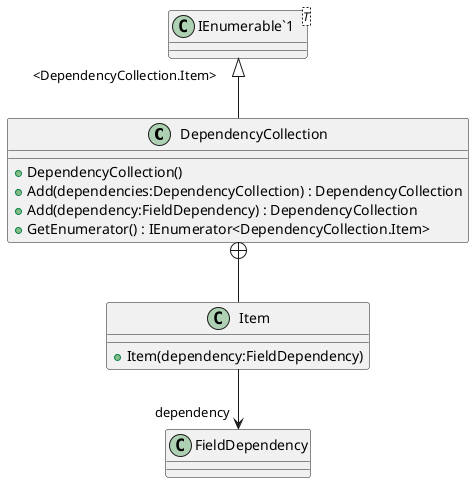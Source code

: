 @startuml
class DependencyCollection {
    + DependencyCollection()
    + Add(dependencies:DependencyCollection) : DependencyCollection
    + Add(dependency:FieldDependency) : DependencyCollection
    + GetEnumerator() : IEnumerator<DependencyCollection.Item>
}
class "IEnumerable`1"<T> {
}
class Item {
    + Item(dependency:FieldDependency)
}
"IEnumerable`1" "<DependencyCollection.Item>" <|-- DependencyCollection
DependencyCollection +-- Item
Item --> "dependency" FieldDependency
@enduml
